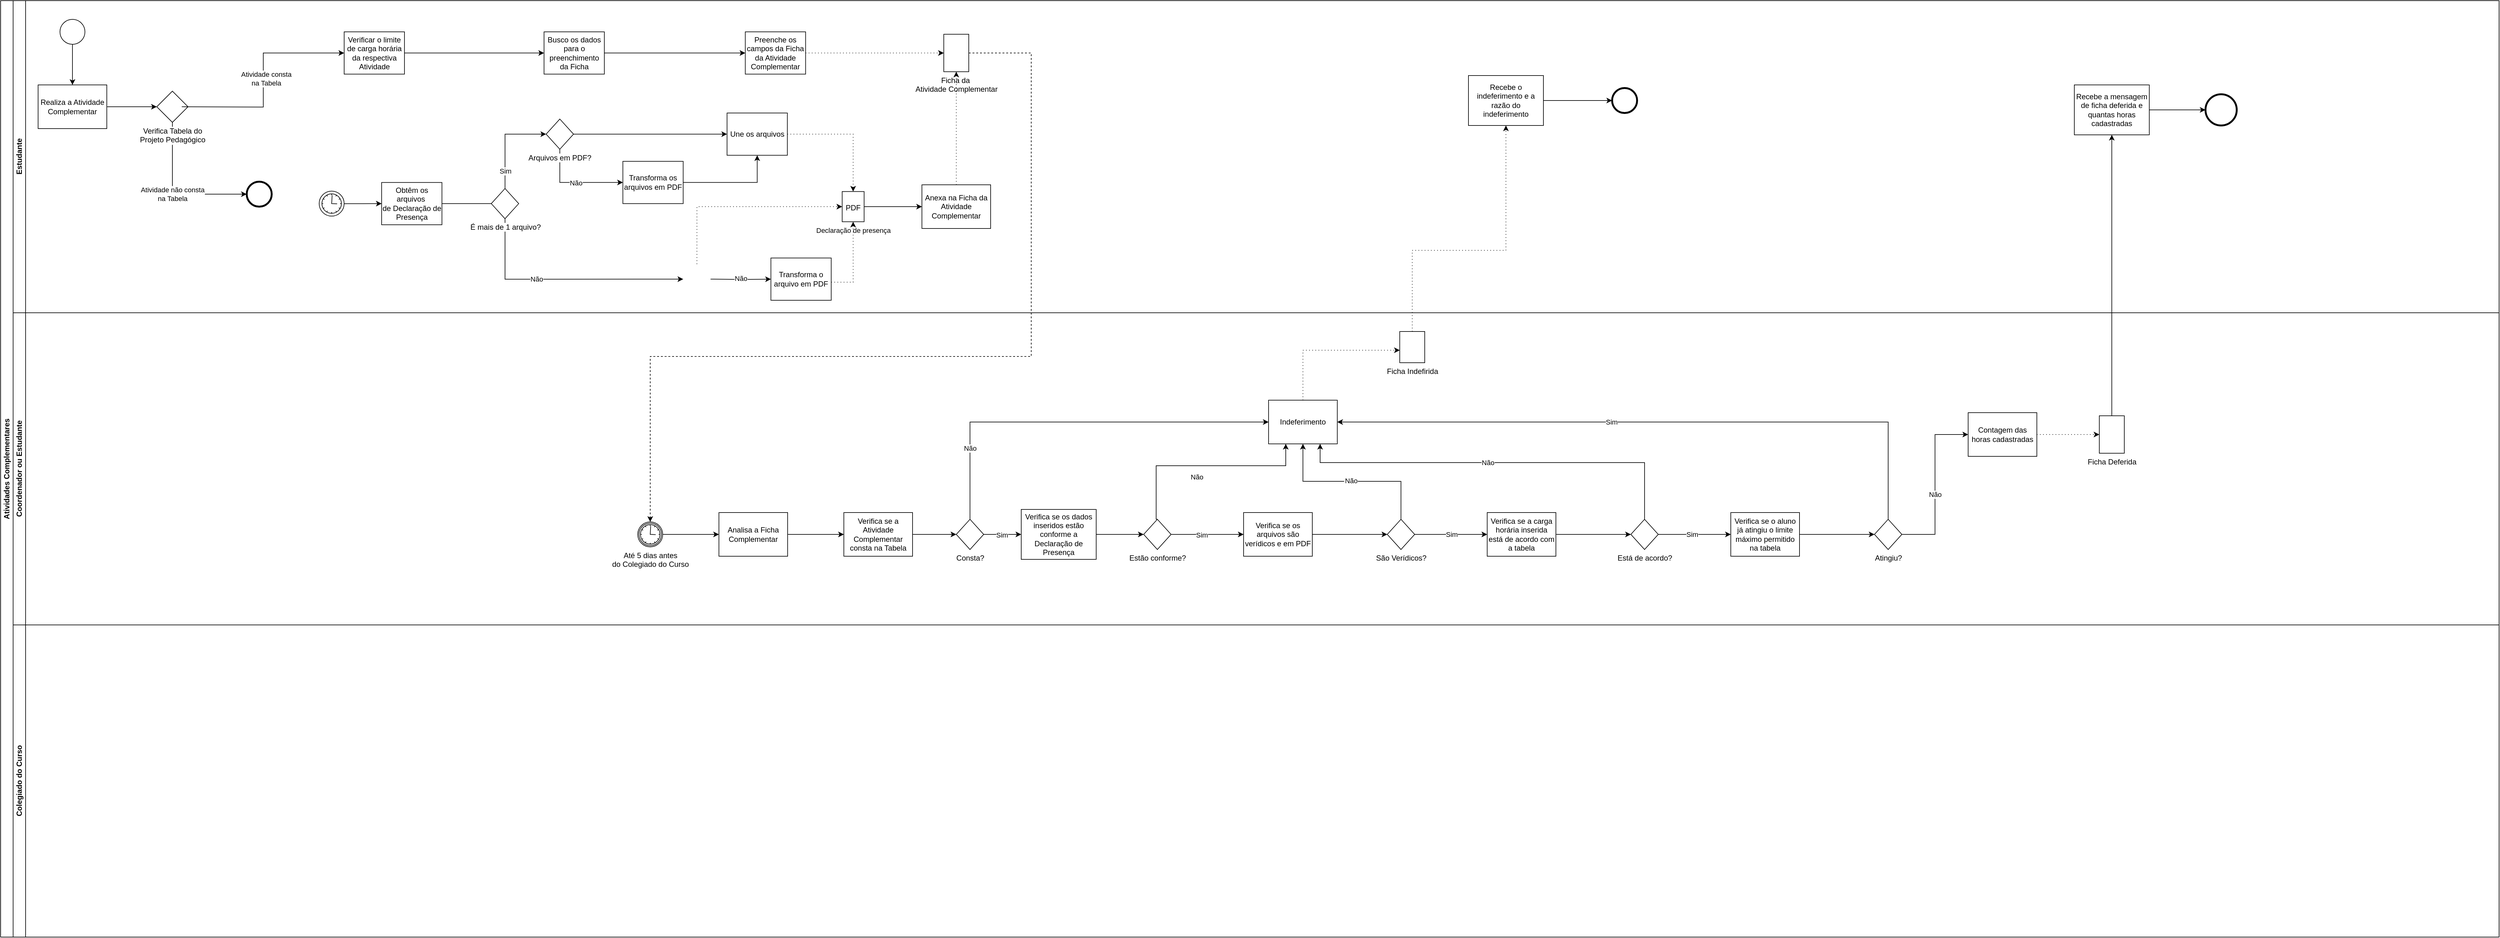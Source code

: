 <mxfile version="28.2.1">
  <diagram name="Página-1" id="XBgrHMJazeNIZMmhb862">
    <mxGraphModel grid="1" page="1" gridSize="10" guides="1" tooltips="1" connect="1" arrows="1" fold="1" pageScale="1" pageWidth="827" pageHeight="1169" math="0" shadow="0">
      <root>
        <mxCell id="0" />
        <mxCell id="1" parent="0" />
        <mxCell id="vZ1dOxl-l5OCE9bv6NuZ-1" value="Atividades Complementares" style="swimlane;html=1;childLayout=stackLayout;resizeParent=1;resizeParentMax=0;horizontal=0;startSize=20;horizontalStack=0;whiteSpace=wrap;" vertex="1" parent="1">
          <mxGeometry x="20" y="-10" width="4000" height="1500" as="geometry" />
        </mxCell>
        <mxCell id="vZ1dOxl-l5OCE9bv6NuZ-2" value="Estudante" style="swimlane;html=1;startSize=20;horizontal=0;" vertex="1" parent="vZ1dOxl-l5OCE9bv6NuZ-1">
          <mxGeometry x="20" width="3980" height="500" as="geometry" />
        </mxCell>
        <mxCell id="vZ1dOxl-l5OCE9bv6NuZ-8" style="edgeStyle=orthogonalEdgeStyle;rounded=0;orthogonalLoop=1;jettySize=auto;html=1;" edge="1" parent="vZ1dOxl-l5OCE9bv6NuZ-2" source="vZ1dOxl-l5OCE9bv6NuZ-5" target="vZ1dOxl-l5OCE9bv6NuZ-7">
          <mxGeometry relative="1" as="geometry" />
        </mxCell>
        <mxCell id="vZ1dOxl-l5OCE9bv6NuZ-5" value="" style="points=[[0.145,0.145,0],[0.5,0,0],[0.855,0.145,0],[1,0.5,0],[0.855,0.855,0],[0.5,1,0],[0.145,0.855,0],[0,0.5,0]];shape=mxgraph.bpmn.event;html=1;verticalLabelPosition=bottom;labelBackgroundColor=#ffffff;verticalAlign=top;align=center;perimeter=ellipsePerimeter;outlineConnect=0;aspect=fixed;outline=standard;symbol=general;" vertex="1" parent="vZ1dOxl-l5OCE9bv6NuZ-2">
          <mxGeometry x="75" y="30" width="40" height="40" as="geometry" />
        </mxCell>
        <mxCell id="vZ1dOxl-l5OCE9bv6NuZ-7" value="Realiza a Atividade&lt;div&gt;Complementar&lt;/div&gt;" style="points=[[0.25,0,0],[0.5,0,0],[0.75,0,0],[1,0.25,0],[1,0.5,0],[1,0.75,0],[0.75,1,0],[0.5,1,0],[0.25,1,0],[0,0.75,0],[0,0.5,0],[0,0.25,0]];shape=mxgraph.bpmn.task2;whiteSpace=wrap;rectStyle=rounded;size=10;html=1;container=1;expand=0;collapsible=0;taskMarker=manual;" vertex="1" parent="vZ1dOxl-l5OCE9bv6NuZ-2">
          <mxGeometry x="40" y="135" width="110" height="70" as="geometry" />
        </mxCell>
        <mxCell id="f10lREREaZ9edsUjd209-52" style="edgeStyle=orthogonalEdgeStyle;rounded=0;orthogonalLoop=1;jettySize=auto;html=1;" edge="1" parent="vZ1dOxl-l5OCE9bv6NuZ-2" source="vZ1dOxl-l5OCE9bv6NuZ-7" target="f10lREREaZ9edsUjd209-53">
          <mxGeometry relative="1" as="geometry">
            <mxPoint x="250" y="180" as="targetPoint" />
          </mxGeometry>
        </mxCell>
        <mxCell id="f10lREREaZ9edsUjd209-55" style="edgeStyle=orthogonalEdgeStyle;rounded=0;orthogonalLoop=1;jettySize=auto;html=1;" edge="1" parent="vZ1dOxl-l5OCE9bv6NuZ-2" source="f10lREREaZ9edsUjd209-53" target="f10lREREaZ9edsUjd209-54">
          <mxGeometry relative="1" as="geometry">
            <Array as="points">
              <mxPoint x="255" y="310" />
            </Array>
          </mxGeometry>
        </mxCell>
        <mxCell id="f10lREREaZ9edsUjd209-59" value="Atividade não consta&lt;div&gt;na Tabela&lt;/div&gt;" style="edgeLabel;html=1;align=center;verticalAlign=middle;resizable=0;points=[];" vertex="1" connectable="0" parent="f10lREREaZ9edsUjd209-55">
          <mxGeometry x="-0.169" y="-2" relative="1" as="geometry">
            <mxPoint x="2" y="18" as="offset" />
          </mxGeometry>
        </mxCell>
        <mxCell id="f10lREREaZ9edsUjd209-53" value="&lt;span style=&quot;&quot;&gt;Verifica Tabela do&lt;br&gt;Projeto Pedagógico&lt;/span&gt;" style="points=[[0.25,0.25,0],[0.5,0,0],[0.75,0.25,0],[1,0.5,0],[0.75,0.75,0],[0.5,1,0],[0.25,0.75,0],[0,0.5,0]];shape=mxgraph.bpmn.gateway2;html=1;verticalLabelPosition=bottom;labelBackgroundColor=light-dark(#ffffff, #000000);verticalAlign=top;align=center;perimeter=rhombusPerimeter;outlineConnect=0;outline=none;symbol=none;" vertex="1" parent="vZ1dOxl-l5OCE9bv6NuZ-2">
          <mxGeometry x="230" y="145" width="50" height="50" as="geometry" />
        </mxCell>
        <mxCell id="f10lREREaZ9edsUjd209-81" style="edgeStyle=orthogonalEdgeStyle;rounded=0;orthogonalLoop=1;jettySize=auto;html=1;dashed=1;dashPattern=1 4;" edge="1" parent="vZ1dOxl-l5OCE9bv6NuZ-2" source="f10lREREaZ9edsUjd209-62" target="f10lREREaZ9edsUjd209-79">
          <mxGeometry relative="1" as="geometry" />
        </mxCell>
        <mxCell id="f10lREREaZ9edsUjd209-62" value="Anexa na Ficha da Atividade Complementar" style="points=[[0.25,0,0],[0.5,0,0],[0.75,0,0],[1,0.25,0],[1,0.5,0],[1,0.75,0],[0.75,1,0],[0.5,1,0],[0.25,1,0],[0,0.75,0],[0,0.5,0],[0,0.25,0]];shape=mxgraph.bpmn.task2;whiteSpace=wrap;rectStyle=rounded;size=10;html=1;container=1;expand=0;collapsible=0;taskMarker=abstract;" vertex="1" parent="vZ1dOxl-l5OCE9bv6NuZ-2">
          <mxGeometry x="1455" y="295" width="110" height="70" as="geometry" />
        </mxCell>
        <mxCell id="f10lREREaZ9edsUjd209-54" value="" style="points=[[0.145,0.145,0],[0.5,0,0],[0.855,0.145,0],[1,0.5,0],[0.855,0.855,0],[0.5,1,0],[0.145,0.855,0],[0,0.5,0]];shape=mxgraph.bpmn.event;html=1;verticalLabelPosition=bottom;labelBackgroundColor=#ffffff;verticalAlign=top;align=center;perimeter=ellipsePerimeter;outlineConnect=0;aspect=fixed;outline=end;symbol=terminate2;" vertex="1" parent="vZ1dOxl-l5OCE9bv6NuZ-2">
          <mxGeometry x="374" y="290" width="40" height="40" as="geometry" />
        </mxCell>
        <mxCell id="f10lREREaZ9edsUjd209-57" style="edgeStyle=orthogonalEdgeStyle;rounded=0;orthogonalLoop=1;jettySize=auto;html=1;entryX=0;entryY=0.5;entryDx=0;entryDy=0;entryPerimeter=0;" edge="1" parent="vZ1dOxl-l5OCE9bv6NuZ-2" target="f10lREREaZ9edsUjd209-72">
          <mxGeometry relative="1" as="geometry">
            <mxPoint x="270" y="170.0" as="sourcePoint" />
            <mxPoint x="510" y="80" as="targetPoint" />
          </mxGeometry>
        </mxCell>
        <mxCell id="f10lREREaZ9edsUjd209-58" value="Atividade consta&lt;div&gt;na Tabela&lt;/div&gt;" style="edgeLabel;html=1;align=center;verticalAlign=middle;resizable=0;points=[];" vertex="1" connectable="0" parent="f10lREREaZ9edsUjd209-57">
          <mxGeometry x="-0.246" y="-3" relative="1" as="geometry">
            <mxPoint x="1" y="-46" as="offset" />
          </mxGeometry>
        </mxCell>
        <mxCell id="f10lREREaZ9edsUjd209-67" value="" style="group" connectable="0" vertex="1" parent="vZ1dOxl-l5OCE9bv6NuZ-2">
          <mxGeometry x="590" y="180" width="790" height="300" as="geometry" />
        </mxCell>
        <mxCell id="4DLabzlXX5gW2ZpASCws-1" style="edgeStyle=orthogonalEdgeStyle;rounded=0;orthogonalLoop=1;jettySize=auto;html=1;" edge="1" parent="f10lREREaZ9edsUjd209-67" source="vZ1dOxl-l5OCE9bv6NuZ-49">
          <mxGeometry relative="1" as="geometry">
            <Array as="points">
              <mxPoint x="197.5" y="266.129" />
            </Array>
            <mxPoint x="482.812" y="266.167" as="targetPoint" />
          </mxGeometry>
        </mxCell>
        <mxCell id="4DLabzlXX5gW2ZpASCws-4" value="Não" style="edgeLabel;html=1;align=center;verticalAlign=middle;resizable=0;points=[];" connectable="0" vertex="1" parent="4DLabzlXX5gW2ZpASCws-1">
          <mxGeometry x="0.164" relative="1" as="geometry">
            <mxPoint x="-75" as="offset" />
          </mxGeometry>
        </mxCell>
        <mxCell id="4DLabzlXX5gW2ZpASCws-2" style="edgeStyle=orthogonalEdgeStyle;rounded=0;orthogonalLoop=1;jettySize=auto;html=1;" edge="1" parent="f10lREREaZ9edsUjd209-67" source="vZ1dOxl-l5OCE9bv6NuZ-49" target="vZ1dOxl-l5OCE9bv6NuZ-16">
          <mxGeometry relative="1" as="geometry">
            <Array as="points">
              <mxPoint x="197.5" y="33.871" />
            </Array>
          </mxGeometry>
        </mxCell>
        <mxCell id="4DLabzlXX5gW2ZpASCws-3" value="Sim" style="edgeLabel;html=1;align=center;verticalAlign=middle;resizable=0;points=[];" connectable="0" vertex="1" parent="4DLabzlXX5gW2ZpASCws-2">
          <mxGeometry x="-0.292" y="-1" relative="1" as="geometry">
            <mxPoint x="-1" y="26" as="offset" />
          </mxGeometry>
        </mxCell>
        <mxCell id="4DLabzlXX5gW2ZpASCws-5" style="edgeStyle=orthogonalEdgeStyle;rounded=0;orthogonalLoop=1;jettySize=auto;html=1;" edge="1" parent="f10lREREaZ9edsUjd209-67" target="f10lREREaZ9edsUjd209-41">
          <mxGeometry relative="1" as="geometry">
            <mxPoint x="526.625" y="266.083" as="sourcePoint" />
          </mxGeometry>
        </mxCell>
        <mxCell id="4DLabzlXX5gW2ZpASCws-6" value="Não&lt;div&gt;&lt;br&gt;&lt;/div&gt;" style="edgeLabel;html=1;align=center;verticalAlign=middle;resizable=0;points=[];" connectable="0" vertex="1" parent="4DLabzlXX5gW2ZpASCws-5">
          <mxGeometry relative="1" as="geometry">
            <mxPoint y="5" as="offset" />
          </mxGeometry>
        </mxCell>
        <mxCell id="f10lREREaZ9edsUjd209-41" value="Transforma o arquivo em PDF" style="points=[[0.25,0,0],[0.5,0,0],[0.75,0,0],[1,0.25,0],[1,0.5,0],[1,0.75,0],[0.75,1,0],[0.5,1,0],[0.25,1,0],[0,0.75,0],[0,0.5,0],[0,0.25,0]];shape=mxgraph.bpmn.task2;whiteSpace=wrap;rectStyle=rounded;size=10;html=1;container=1;expand=0;collapsible=0;taskMarker=abstract;" vertex="1" parent="f10lREREaZ9edsUjd209-67">
          <mxGeometry x="623.222" y="232.258" width="96.556" height="67.742" as="geometry" />
        </mxCell>
        <mxCell id="vZ1dOxl-l5OCE9bv6NuZ-47" value="" style="edgeStyle=orthogonalEdgeStyle;rounded=0;orthogonalLoop=1;jettySize=auto;html=1;" edge="1" parent="f10lREREaZ9edsUjd209-67" source="vZ1dOxl-l5OCE9bv6NuZ-9">
          <mxGeometry relative="1" as="geometry">
            <mxPoint x="193.111" y="145.161" as="targetPoint" />
          </mxGeometry>
        </mxCell>
        <mxCell id="vZ1dOxl-l5OCE9bv6NuZ-49" value="É mais de 1 arquivo?" style="points=[[0.25,0.25,0],[0.5,0,0],[0.75,0.25,0],[1,0.5,0],[0.75,0.75,0],[0.5,1,0],[0.25,0.75,0],[0,0.5,0]];shape=mxgraph.bpmn.gateway2;html=1;verticalLabelPosition=bottom;labelBackgroundColor=#ffffff;verticalAlign=top;align=center;perimeter=rhombusPerimeter;outlineConnect=0;outline=none;symbol=none;" vertex="1" parent="f10lREREaZ9edsUjd209-67">
          <mxGeometry x="175.556" y="120.968" width="43.889" height="48.387" as="geometry" />
        </mxCell>
        <mxCell id="f10lREREaZ9edsUjd209-43" style="edgeStyle=orthogonalEdgeStyle;rounded=0;orthogonalLoop=1;jettySize=auto;html=1;entryX=0.5;entryY=1;entryDx=0;entryDy=0;entryPerimeter=0;dashed=1;dashPattern=1 4;" edge="1" parent="f10lREREaZ9edsUjd209-67" source="f10lREREaZ9edsUjd209-41" target="vZ1dOxl-l5OCE9bv6NuZ-18">
          <mxGeometry relative="1" as="geometry">
            <Array as="points">
              <mxPoint x="754.889" y="270.968" />
            </Array>
          </mxGeometry>
        </mxCell>
        <mxCell id="4DLabzlXX5gW2ZpASCws-10" style="edgeStyle=orthogonalEdgeStyle;rounded=0;orthogonalLoop=1;jettySize=auto;html=1;" edge="1" parent="f10lREREaZ9edsUjd209-67" source="vZ1dOxl-l5OCE9bv6NuZ-16" target="vZ1dOxl-l5OCE9bv6NuZ-29">
          <mxGeometry relative="1" as="geometry">
            <Array as="points">
              <mxPoint x="285.278" y="111.29" />
            </Array>
          </mxGeometry>
        </mxCell>
        <mxCell id="4DLabzlXX5gW2ZpASCws-11" value="Não" style="edgeLabel;html=1;align=center;verticalAlign=middle;resizable=0;points=[];" connectable="0" vertex="1" parent="4DLabzlXX5gW2ZpASCws-10">
          <mxGeometry x="0.025" y="-3" relative="1" as="geometry">
            <mxPoint y="-3" as="offset" />
          </mxGeometry>
        </mxCell>
        <mxCell id="f10lREREaZ9edsUjd209-64" style="edgeStyle=orthogonalEdgeStyle;rounded=0;orthogonalLoop=1;jettySize=auto;html=1;" edge="1" parent="f10lREREaZ9edsUjd209-67" source="vZ1dOxl-l5OCE9bv6NuZ-16" target="f10lREREaZ9edsUjd209-7">
          <mxGeometry relative="1" as="geometry" />
        </mxCell>
        <mxCell id="vZ1dOxl-l5OCE9bv6NuZ-16" value="&lt;span style=&quot;background-color: light-dark(rgb(255, 255, 255), rgb(0, 0, 0));&quot;&gt;Arquivos em PDF?&lt;/span&gt;" style="points=[[0.25,0.25,0],[0.5,0,0],[0.75,0.25,0],[1,0.5,0],[0.75,0.75,0],[0.5,1,0],[0.25,0.75,0],[0,0.5,0]];shape=mxgraph.bpmn.gateway2;html=1;verticalLabelPosition=bottom;labelBackgroundColor=#ffffff;verticalAlign=top;align=center;perimeter=rhombusPerimeter;outlineConnect=0;outline=none;symbol=none;" vertex="1" parent="f10lREREaZ9edsUjd209-67">
          <mxGeometry x="263.333" y="9.677" width="43.889" height="48.387" as="geometry" />
        </mxCell>
        <mxCell id="vZ1dOxl-l5OCE9bv6NuZ-9" value="Obtêm os arquivos&amp;nbsp;&lt;div&gt;de Declaração de&lt;/div&gt;&lt;div&gt;Presença&lt;/div&gt;" style="points=[[0.25,0,0],[0.5,0,0],[0.75,0,0],[1,0.25,0],[1,0.5,0],[1,0.75,0],[0.75,1,0],[0.5,1,0],[0.25,1,0],[0,0.75,0],[0,0.5,0],[0,0.25,0]];shape=mxgraph.bpmn.task2;whiteSpace=wrap;rectStyle=rounded;size=10;html=1;container=1;expand=0;collapsible=0;taskMarker=abstract;" vertex="1" parent="f10lREREaZ9edsUjd209-67">
          <mxGeometry y="111.29" width="96.556" height="67.742" as="geometry" />
        </mxCell>
        <mxCell id="4DLabzlXX5gW2ZpASCws-7" style="edgeStyle=orthogonalEdgeStyle;rounded=0;orthogonalLoop=1;jettySize=auto;html=1;" edge="1" parent="f10lREREaZ9edsUjd209-67" source="vZ1dOxl-l5OCE9bv6NuZ-29" target="f10lREREaZ9edsUjd209-7">
          <mxGeometry relative="1" as="geometry" />
        </mxCell>
        <mxCell id="vZ1dOxl-l5OCE9bv6NuZ-29" value="Transforma os arquivos em PDF" style="points=[[0.25,0,0],[0.5,0,0],[0.75,0,0],[1,0.25,0],[1,0.5,0],[1,0.75,0],[0.75,1,0],[0.5,1,0],[0.25,1,0],[0,0.75,0],[0,0.5,0],[0,0.25,0]];shape=mxgraph.bpmn.task2;whiteSpace=wrap;rectStyle=rounded;size=10;html=1;container=1;expand=0;collapsible=0;taskMarker=abstract;" vertex="1" parent="f10lREREaZ9edsUjd209-67">
          <mxGeometry x="386.222" y="77.419" width="96.556" height="67.742" as="geometry" />
        </mxCell>
        <mxCell id="vZ1dOxl-l5OCE9bv6NuZ-44" value="" style="group;glass=1;" connectable="0" vertex="1" parent="f10lREREaZ9edsUjd209-67">
          <mxGeometry x="719.778" y="125.806" width="70.222" height="53.226" as="geometry" />
        </mxCell>
        <mxCell id="vZ1dOxl-l5OCE9bv6NuZ-18" value="&lt;font style=&quot;font-size: 11px;&quot;&gt;Declaração de presença&lt;/font&gt;" style="shape=mxgraph.bpmn.data2;labelPosition=center;verticalLabelPosition=bottom;align=center;verticalAlign=top;size=15;html=1;" vertex="1" parent="vZ1dOxl-l5OCE9bv6NuZ-44">
          <mxGeometry x="17.556" width="35.111" height="48.387" as="geometry" />
        </mxCell>
        <mxCell id="vZ1dOxl-l5OCE9bv6NuZ-23" value="PDF" style="text;html=1;strokeColor=none;fillColor=none;align=center;verticalAlign=middle;whiteSpace=wrap;rounded=0;" vertex="1" parent="vZ1dOxl-l5OCE9bv6NuZ-44">
          <mxGeometry x="26.333" y="21.774" width="17.556" height="9.677" as="geometry" />
        </mxCell>
        <mxCell id="f10lREREaZ9edsUjd209-7" value="Une os arquivos" style="points=[[0.25,0,0],[0.5,0,0],[0.75,0,0],[1,0.25,0],[1,0.5,0],[1,0.75,0],[0.75,1,0],[0.5,1,0],[0.25,1,0],[0,0.75,0],[0,0.5,0],[0,0.25,0]];shape=mxgraph.bpmn.task2;whiteSpace=wrap;rectStyle=rounded;size=10;html=1;container=1;expand=0;collapsible=0;taskMarker=abstract;" vertex="1" parent="f10lREREaZ9edsUjd209-67">
          <mxGeometry x="553" width="96.556" height="67.742" as="geometry" />
        </mxCell>
        <mxCell id="f10lREREaZ9edsUjd209-10" style="edgeStyle=orthogonalEdgeStyle;rounded=0;orthogonalLoop=1;jettySize=auto;html=1;entryX=0.5;entryY=0;entryDx=0;entryDy=0;entryPerimeter=0;dashed=1;dashPattern=1 4;" edge="1" parent="f10lREREaZ9edsUjd209-67" source="f10lREREaZ9edsUjd209-7" target="vZ1dOxl-l5OCE9bv6NuZ-18">
          <mxGeometry relative="1" as="geometry" />
        </mxCell>
        <mxCell id="f10lREREaZ9edsUjd209-65" style="edgeStyle=orthogonalEdgeStyle;rounded=0;orthogonalLoop=1;jettySize=auto;html=1;entryX=0;entryY=0.5;entryDx=0;entryDy=0;entryPerimeter=0;dashed=1;dashPattern=1 4;" edge="1" parent="f10lREREaZ9edsUjd209-67" target="vZ1dOxl-l5OCE9bv6NuZ-18">
          <mxGeometry relative="1" as="geometry">
            <mxPoint x="504.75" y="241.966" as="sourcePoint" />
            <Array as="points">
              <mxPoint x="504.722" y="150" />
            </Array>
          </mxGeometry>
        </mxCell>
        <mxCell id="f10lREREaZ9edsUjd209-69" style="edgeStyle=orthogonalEdgeStyle;rounded=0;orthogonalLoop=1;jettySize=auto;html=1;" edge="1" parent="vZ1dOxl-l5OCE9bv6NuZ-2" source="f10lREREaZ9edsUjd209-68" target="vZ1dOxl-l5OCE9bv6NuZ-9">
          <mxGeometry relative="1" as="geometry" />
        </mxCell>
        <mxCell id="f10lREREaZ9edsUjd209-68" value="" style="points=[[0.145,0.145,0],[0.5,0,0],[0.855,0.145,0],[1,0.5,0],[0.855,0.855,0],[0.5,1,0],[0.145,0.855,0],[0,0.5,0]];shape=mxgraph.bpmn.event;html=1;verticalLabelPosition=bottom;labelBackgroundColor=#ffffff;verticalAlign=top;align=center;perimeter=ellipsePerimeter;outlineConnect=0;aspect=fixed;outline=standard;symbol=timer;" vertex="1" parent="vZ1dOxl-l5OCE9bv6NuZ-2">
          <mxGeometry x="490" y="305.16" width="40" height="40" as="geometry" />
        </mxCell>
        <mxCell id="f10lREREaZ9edsUjd209-76" style="edgeStyle=orthogonalEdgeStyle;rounded=0;orthogonalLoop=1;jettySize=auto;html=1;" edge="1" parent="vZ1dOxl-l5OCE9bv6NuZ-2" source="f10lREREaZ9edsUjd209-72" target="f10lREREaZ9edsUjd209-73">
          <mxGeometry relative="1" as="geometry" />
        </mxCell>
        <mxCell id="f10lREREaZ9edsUjd209-72" value="Verificar o limite de carga horária da respectiva Atividade" style="points=[[0.25,0,0],[0.5,0,0],[0.75,0,0],[1,0.25,0],[1,0.5,0],[1,0.75,0],[0.75,1,0],[0.5,1,0],[0.25,1,0],[0,0.75,0],[0,0.5,0],[0,0.25,0]];shape=mxgraph.bpmn.task2;whiteSpace=wrap;rectStyle=rounded;size=10;html=1;container=1;expand=0;collapsible=0;taskMarker=abstract;" vertex="1" parent="vZ1dOxl-l5OCE9bv6NuZ-2">
          <mxGeometry x="530" y="50" width="96.556" height="67.742" as="geometry" />
        </mxCell>
        <mxCell id="f10lREREaZ9edsUjd209-77" style="edgeStyle=orthogonalEdgeStyle;rounded=0;orthogonalLoop=1;jettySize=auto;html=1;" edge="1" parent="vZ1dOxl-l5OCE9bv6NuZ-2" source="f10lREREaZ9edsUjd209-73" target="f10lREREaZ9edsUjd209-74">
          <mxGeometry relative="1" as="geometry" />
        </mxCell>
        <mxCell id="f10lREREaZ9edsUjd209-73" value="Busco os dados para o preenchimento da Ficha" style="points=[[0.25,0,0],[0.5,0,0],[0.75,0,0],[1,0.25,0],[1,0.5,0],[1,0.75,0],[0.75,1,0],[0.5,1,0],[0.25,1,0],[0,0.75,0],[0,0.5,0],[0,0.25,0]];shape=mxgraph.bpmn.task2;whiteSpace=wrap;rectStyle=rounded;size=10;html=1;container=1;expand=0;collapsible=0;taskMarker=abstract;" vertex="1" parent="vZ1dOxl-l5OCE9bv6NuZ-2">
          <mxGeometry x="850" y="50" width="96.556" height="67.742" as="geometry" />
        </mxCell>
        <mxCell id="f10lREREaZ9edsUjd209-80" style="edgeStyle=orthogonalEdgeStyle;rounded=0;orthogonalLoop=1;jettySize=auto;html=1;dashed=1;dashPattern=1 4;" edge="1" parent="vZ1dOxl-l5OCE9bv6NuZ-2" source="f10lREREaZ9edsUjd209-74" target="f10lREREaZ9edsUjd209-79">
          <mxGeometry relative="1" as="geometry" />
        </mxCell>
        <mxCell id="f10lREREaZ9edsUjd209-74" value="Preenche os campos da Ficha da Atividade Complementar" style="points=[[0.25,0,0],[0.5,0,0],[0.75,0,0],[1,0.25,0],[1,0.5,0],[1,0.75,0],[0.75,1,0],[0.5,1,0],[0.25,1,0],[0,0.75,0],[0,0.5,0],[0,0.25,0]];shape=mxgraph.bpmn.task2;whiteSpace=wrap;rectStyle=rounded;size=10;html=1;container=1;expand=0;collapsible=0;taskMarker=abstract;" vertex="1" parent="vZ1dOxl-l5OCE9bv6NuZ-2">
          <mxGeometry x="1172.22" y="50" width="96.556" height="67.742" as="geometry" />
        </mxCell>
        <mxCell id="f10lREREaZ9edsUjd209-78" style="edgeStyle=orthogonalEdgeStyle;rounded=0;orthogonalLoop=1;jettySize=auto;html=1;" edge="1" parent="vZ1dOxl-l5OCE9bv6NuZ-2" source="vZ1dOxl-l5OCE9bv6NuZ-18" target="f10lREREaZ9edsUjd209-62">
          <mxGeometry relative="1" as="geometry" />
        </mxCell>
        <mxCell id="f10lREREaZ9edsUjd209-79" value="Ficha da&amp;nbsp;&lt;div&gt;Atividade Complementar&lt;/div&gt;" style="shape=mxgraph.bpmn.data2;labelPosition=center;verticalLabelPosition=bottom;align=center;verticalAlign=top;size=15;html=1;" vertex="1" parent="vZ1dOxl-l5OCE9bv6NuZ-2">
          <mxGeometry x="1490" y="53.87" width="40" height="60" as="geometry" />
        </mxCell>
        <mxCell id="f10lREREaZ9edsUjd209-127" value="" style="group" connectable="0" vertex="1" parent="vZ1dOxl-l5OCE9bv6NuZ-2">
          <mxGeometry x="2330" y="120" width="260" height="80" as="geometry" />
        </mxCell>
        <mxCell id="f10lREREaZ9edsUjd209-126" style="edgeStyle=orthogonalEdgeStyle;rounded=0;orthogonalLoop=1;jettySize=auto;html=1;" edge="1" parent="f10lREREaZ9edsUjd209-127" source="f10lREREaZ9edsUjd209-101" target="f10lREREaZ9edsUjd209-125">
          <mxGeometry relative="1" as="geometry" />
        </mxCell>
        <mxCell id="f10lREREaZ9edsUjd209-101" value="Recebe o indeferimento e a razão do indeferimento" style="points=[[0.25,0,0],[0.5,0,0],[0.75,0,0],[1,0.25,0],[1,0.5,0],[1,0.75,0],[0.75,1,0],[0.5,1,0],[0.25,1,0],[0,0.75,0],[0,0.5,0],[0,0.25,0]];shape=mxgraph.bpmn.task2;whiteSpace=wrap;rectStyle=rounded;size=10;html=1;container=1;expand=0;collapsible=0;taskMarker=abstract;" vertex="1" parent="f10lREREaZ9edsUjd209-127">
          <mxGeometry width="120" height="80" as="geometry" />
        </mxCell>
        <mxCell id="f10lREREaZ9edsUjd209-125" value="" style="points=[[0.145,0.145,0],[0.5,0,0],[0.855,0.145,0],[1,0.5,0],[0.855,0.855,0],[0.5,1,0],[0.145,0.855,0],[0,0.5,0]];shape=mxgraph.bpmn.event;html=1;verticalLabelPosition=bottom;labelBackgroundColor=#ffffff;verticalAlign=top;align=center;perimeter=ellipsePerimeter;outlineConnect=0;aspect=fixed;outline=end;symbol=terminate2;" vertex="1" parent="f10lREREaZ9edsUjd209-127">
          <mxGeometry x="230" y="20" width="40" height="40" as="geometry" />
        </mxCell>
        <mxCell id="f10lREREaZ9edsUjd209-162" style="edgeStyle=orthogonalEdgeStyle;rounded=0;orthogonalLoop=1;jettySize=auto;html=1;" edge="1" parent="vZ1dOxl-l5OCE9bv6NuZ-2" source="f10lREREaZ9edsUjd209-160" target="f10lREREaZ9edsUjd209-161">
          <mxGeometry relative="1" as="geometry" />
        </mxCell>
        <mxCell id="f10lREREaZ9edsUjd209-160" value="Recebe a mensagem de ficha deferida e quantas horas cadastradas" style="points=[[0.25,0,0],[0.5,0,0],[0.75,0,0],[1,0.25,0],[1,0.5,0],[1,0.75,0],[0.75,1,0],[0.5,1,0],[0.25,1,0],[0,0.75,0],[0,0.5,0],[0,0.25,0]];shape=mxgraph.bpmn.task2;whiteSpace=wrap;rectStyle=rounded;size=10;html=1;container=1;expand=0;collapsible=0;taskMarker=abstract;" vertex="1" parent="vZ1dOxl-l5OCE9bv6NuZ-2">
          <mxGeometry x="3300" y="135" width="120" height="80" as="geometry" />
        </mxCell>
        <mxCell id="f10lREREaZ9edsUjd209-161" value="" style="points=[[0.145,0.145,0],[0.5,0,0],[0.855,0.145,0],[1,0.5,0],[0.855,0.855,0],[0.5,1,0],[0.145,0.855,0],[0,0.5,0]];shape=mxgraph.bpmn.event;html=1;verticalLabelPosition=bottom;labelBackgroundColor=#ffffff;verticalAlign=top;align=center;perimeter=ellipsePerimeter;outlineConnect=0;aspect=fixed;outline=end;symbol=terminate2;" vertex="1" parent="vZ1dOxl-l5OCE9bv6NuZ-2">
          <mxGeometry x="3510" y="150" width="50" height="50" as="geometry" />
        </mxCell>
        <mxCell id="vZ1dOxl-l5OCE9bv6NuZ-3" value="Coordenador ou Estudante" style="swimlane;html=1;startSize=20;horizontal=0;" vertex="1" parent="vZ1dOxl-l5OCE9bv6NuZ-1">
          <mxGeometry x="20" y="500" width="3980" height="500" as="geometry" />
        </mxCell>
        <mxCell id="f10lREREaZ9edsUjd209-106" style="edgeStyle=orthogonalEdgeStyle;rounded=0;orthogonalLoop=1;jettySize=auto;html=1;" edge="1" parent="vZ1dOxl-l5OCE9bv6NuZ-3" source="f10lREREaZ9edsUjd209-83" target="f10lREREaZ9edsUjd209-105">
          <mxGeometry relative="1" as="geometry" />
        </mxCell>
        <mxCell id="f10lREREaZ9edsUjd209-83" value="Analisa a Ficha Complementar" style="points=[[0.25,0,0],[0.5,0,0],[0.75,0,0],[1,0.25,0],[1,0.5,0],[1,0.75,0],[0.75,1,0],[0.5,1,0],[0.25,1,0],[0,0.75,0],[0,0.5,0],[0,0.25,0]];shape=mxgraph.bpmn.task2;whiteSpace=wrap;rectStyle=rounded;size=10;html=1;container=0;expand=0;collapsible=0;taskMarker=abstract;" vertex="1" parent="vZ1dOxl-l5OCE9bv6NuZ-3">
          <mxGeometry x="1130" y="320" width="110" height="70" as="geometry" />
        </mxCell>
        <mxCell id="f10lREREaZ9edsUjd209-88" style="edgeStyle=orthogonalEdgeStyle;rounded=0;orthogonalLoop=1;jettySize=auto;html=1;" edge="1" parent="vZ1dOxl-l5OCE9bv6NuZ-3" source="f10lREREaZ9edsUjd209-85" target="f10lREREaZ9edsUjd209-87">
          <mxGeometry relative="1" as="geometry" />
        </mxCell>
        <mxCell id="f10lREREaZ9edsUjd209-85" value="Verifica se os dados inseridos estão conforme a Declaração de Presença" style="points=[[0.25,0,0],[0.5,0,0],[0.75,0,0],[1,0.25,0],[1,0.5,0],[1,0.75,0],[0.75,1,0],[0.5,1,0],[0.25,1,0],[0,0.75,0],[0,0.5,0],[0,0.25,0]];shape=mxgraph.bpmn.task2;whiteSpace=wrap;rectStyle=rounded;size=10;html=1;container=0;expand=0;collapsible=0;taskMarker=abstract;" vertex="1" parent="vZ1dOxl-l5OCE9bv6NuZ-3">
          <mxGeometry x="1614" y="315" width="120" height="80" as="geometry" />
        </mxCell>
        <mxCell id="f10lREREaZ9edsUjd209-92" style="edgeStyle=orthogonalEdgeStyle;rounded=0;orthogonalLoop=1;jettySize=auto;html=1;exitX=0.5;exitY=0;exitDx=0;exitDy=0;exitPerimeter=0;entryX=0.25;entryY=1;entryDx=0;entryDy=0;entryPerimeter=0;" edge="1" parent="vZ1dOxl-l5OCE9bv6NuZ-3" source="f10lREREaZ9edsUjd209-87" target="f10lREREaZ9edsUjd209-91">
          <mxGeometry relative="1" as="geometry">
            <mxPoint x="1401.917" y="320.841" as="sourcePoint" />
            <mxPoint x="1470" y="245" as="targetPoint" />
            <Array as="points">
              <mxPoint x="1830" y="331" />
              <mxPoint x="1830" y="245" />
              <mxPoint x="2038" y="245" />
            </Array>
          </mxGeometry>
        </mxCell>
        <mxCell id="f10lREREaZ9edsUjd209-93" value="Não" style="edgeLabel;html=1;align=center;verticalAlign=middle;resizable=0;points=[];container=0;" connectable="0" vertex="1" parent="f10lREREaZ9edsUjd209-92">
          <mxGeometry x="-0.09" y="2" relative="1" as="geometry">
            <mxPoint x="2" y="20" as="offset" />
          </mxGeometry>
        </mxCell>
        <mxCell id="f10lREREaZ9edsUjd209-113" style="edgeStyle=orthogonalEdgeStyle;rounded=0;orthogonalLoop=1;jettySize=auto;html=1;" edge="1" parent="vZ1dOxl-l5OCE9bv6NuZ-3" source="f10lREREaZ9edsUjd209-87" target="f10lREREaZ9edsUjd209-89">
          <mxGeometry relative="1" as="geometry" />
        </mxCell>
        <mxCell id="f10lREREaZ9edsUjd209-114" value="Sim" style="edgeLabel;html=1;align=center;verticalAlign=middle;resizable=0;points=[];container=0;" connectable="0" vertex="1" parent="f10lREREaZ9edsUjd209-113">
          <mxGeometry x="-0.16" y="-1" relative="1" as="geometry">
            <mxPoint as="offset" />
          </mxGeometry>
        </mxCell>
        <mxCell id="f10lREREaZ9edsUjd209-87" value="Estão conforme?" style="points=[[0.25,0.25,0],[0.5,0,0],[0.75,0.25,0],[1,0.5,0],[0.75,0.75,0],[0.5,1,0],[0.25,0.75,0],[0,0.5,0]];shape=mxgraph.bpmn.gateway2;html=1;verticalLabelPosition=bottom;labelBackgroundColor=#ffffff;verticalAlign=top;align=center;perimeter=rhombusPerimeter;outlineConnect=0;outline=none;symbol=none;container=0;" vertex="1" parent="vZ1dOxl-l5OCE9bv6NuZ-3">
          <mxGeometry x="1810" y="330.81" width="43.889" height="48.387" as="geometry" />
        </mxCell>
        <mxCell id="f10lREREaZ9edsUjd209-130" style="edgeStyle=orthogonalEdgeStyle;rounded=0;orthogonalLoop=1;jettySize=auto;html=1;" edge="1" parent="vZ1dOxl-l5OCE9bv6NuZ-3" source="f10lREREaZ9edsUjd209-89" target="f10lREREaZ9edsUjd209-129">
          <mxGeometry relative="1" as="geometry" />
        </mxCell>
        <mxCell id="f10lREREaZ9edsUjd209-89" value="Verifica se os arquivos são verídicos e em PDF" style="points=[[0.25,0,0],[0.5,0,0],[0.75,0,0],[1,0.25,0],[1,0.5,0],[1,0.75,0],[0.75,1,0],[0.5,1,0],[0.25,1,0],[0,0.75,0],[0,0.5,0],[0,0.25,0]];shape=mxgraph.bpmn.task2;whiteSpace=wrap;rectStyle=rounded;size=10;html=1;container=0;expand=0;collapsible=0;taskMarker=abstract;" vertex="1" parent="vZ1dOxl-l5OCE9bv6NuZ-3">
          <mxGeometry x="1970" y="320" width="110" height="70" as="geometry" />
        </mxCell>
        <mxCell id="f10lREREaZ9edsUjd209-99" style="edgeStyle=orthogonalEdgeStyle;rounded=0;orthogonalLoop=1;jettySize=auto;html=1;dashed=1;dashPattern=1 4;" edge="1" parent="vZ1dOxl-l5OCE9bv6NuZ-3" source="f10lREREaZ9edsUjd209-91" target="f10lREREaZ9edsUjd209-98">
          <mxGeometry relative="1" as="geometry">
            <Array as="points">
              <mxPoint x="2065" y="60" />
            </Array>
          </mxGeometry>
        </mxCell>
        <mxCell id="f10lREREaZ9edsUjd209-91" value="Indeferimento" style="points=[[0.25,0,0],[0.5,0,0],[0.75,0,0],[1,0.25,0],[1,0.5,0],[1,0.75,0],[0.75,1,0],[0.5,1,0],[0.25,1,0],[0,0.75,0],[0,0.5,0],[0,0.25,0]];shape=mxgraph.bpmn.task2;whiteSpace=wrap;rectStyle=rounded;size=10;html=1;container=0;expand=0;collapsible=0;taskMarker=abstract;" vertex="1" parent="vZ1dOxl-l5OCE9bv6NuZ-3">
          <mxGeometry x="2010" y="140" width="110" height="70" as="geometry" />
        </mxCell>
        <mxCell id="f10lREREaZ9edsUjd209-96" style="edgeStyle=orthogonalEdgeStyle;rounded=0;orthogonalLoop=1;jettySize=auto;html=1;" edge="1" parent="vZ1dOxl-l5OCE9bv6NuZ-3" source="f10lREREaZ9edsUjd209-95" target="f10lREREaZ9edsUjd209-83">
          <mxGeometry relative="1" as="geometry" />
        </mxCell>
        <mxCell id="f10lREREaZ9edsUjd209-95" value="Até 5 dias antes&lt;br&gt;do Colegiado do Curso" style="points=[[0.145,0.145,0],[0.5,0,0],[0.855,0.145,0],[1,0.5,0],[0.855,0.855,0],[0.5,1,0],[0.145,0.855,0],[0,0.5,0]];shape=mxgraph.bpmn.event;html=1;verticalLabelPosition=bottom;labelBackgroundColor=#ffffff;verticalAlign=top;align=center;perimeter=ellipsePerimeter;outlineConnect=0;aspect=fixed;outline=catching;symbol=timer;container=0;" vertex="1" parent="vZ1dOxl-l5OCE9bv6NuZ-3">
          <mxGeometry x="1000" y="335" width="40" height="40" as="geometry" />
        </mxCell>
        <mxCell id="f10lREREaZ9edsUjd209-98" value="Ficha Indefirida" style="shape=mxgraph.bpmn.data2;labelPosition=center;verticalLabelPosition=bottom;align=center;verticalAlign=top;size=15;html=1;container=0;" vertex="1" parent="vZ1dOxl-l5OCE9bv6NuZ-3">
          <mxGeometry x="2220" y="30" width="40" height="50" as="geometry" />
        </mxCell>
        <mxCell id="f10lREREaZ9edsUjd209-110" style="edgeStyle=orthogonalEdgeStyle;rounded=0;orthogonalLoop=1;jettySize=auto;html=1;" edge="1" parent="vZ1dOxl-l5OCE9bv6NuZ-3" source="f10lREREaZ9edsUjd209-105" target="f10lREREaZ9edsUjd209-109">
          <mxGeometry relative="1" as="geometry" />
        </mxCell>
        <mxCell id="f10lREREaZ9edsUjd209-105" value="Verifica se a Atividade Complementar consta na Tabela" style="points=[[0.25,0,0],[0.5,0,0],[0.75,0,0],[1,0.25,0],[1,0.5,0],[1,0.75,0],[0.75,1,0],[0.5,1,0],[0.25,1,0],[0,0.75,0],[0,0.5,0],[0,0.25,0]];shape=mxgraph.bpmn.task2;whiteSpace=wrap;rectStyle=rounded;size=10;html=1;container=0;expand=0;collapsible=0;taskMarker=abstract;" vertex="1" parent="vZ1dOxl-l5OCE9bv6NuZ-3">
          <mxGeometry x="1330" y="320" width="110" height="70" as="geometry" />
        </mxCell>
        <mxCell id="f10lREREaZ9edsUjd209-111" style="edgeStyle=orthogonalEdgeStyle;rounded=0;orthogonalLoop=1;jettySize=auto;html=1;" edge="1" parent="vZ1dOxl-l5OCE9bv6NuZ-3" source="f10lREREaZ9edsUjd209-109" target="f10lREREaZ9edsUjd209-85">
          <mxGeometry relative="1" as="geometry" />
        </mxCell>
        <mxCell id="f10lREREaZ9edsUjd209-115" value="Sim" style="edgeLabel;html=1;align=center;verticalAlign=middle;resizable=0;points=[];container=0;" connectable="0" vertex="1" parent="f10lREREaZ9edsUjd209-111">
          <mxGeometry x="-0.057" y="-1" relative="1" as="geometry">
            <mxPoint as="offset" />
          </mxGeometry>
        </mxCell>
        <mxCell id="f10lREREaZ9edsUjd209-109" value="Consta?" style="points=[[0.25,0.25,0],[0.5,0,0],[0.75,0.25,0],[1,0.5,0],[0.75,0.75,0],[0.5,1,0],[0.25,0.75,0],[0,0.5,0]];shape=mxgraph.bpmn.gateway2;html=1;verticalLabelPosition=bottom;labelBackgroundColor=#ffffff;verticalAlign=top;align=center;perimeter=rhombusPerimeter;outlineConnect=0;outline=none;symbol=none;container=0;" vertex="1" parent="vZ1dOxl-l5OCE9bv6NuZ-3">
          <mxGeometry x="1510" y="330.81" width="43.889" height="48.387" as="geometry" />
        </mxCell>
        <mxCell id="f10lREREaZ9edsUjd209-119" style="edgeStyle=orthogonalEdgeStyle;rounded=0;orthogonalLoop=1;jettySize=auto;html=1;entryX=0;entryY=0.5;entryDx=0;entryDy=0;entryPerimeter=0;" edge="1" parent="vZ1dOxl-l5OCE9bv6NuZ-3" source="f10lREREaZ9edsUjd209-109" target="f10lREREaZ9edsUjd209-91">
          <mxGeometry relative="1" as="geometry">
            <mxPoint x="1550" y="245" as="targetPoint" />
            <Array as="points">
              <mxPoint x="1532" y="175" />
            </Array>
          </mxGeometry>
        </mxCell>
        <mxCell id="f10lREREaZ9edsUjd209-122" value="Não" style="edgeLabel;html=1;align=center;verticalAlign=middle;resizable=0;points=[];container=0;" connectable="0" vertex="1" parent="f10lREREaZ9edsUjd209-119">
          <mxGeometry x="-0.64" relative="1" as="geometry">
            <mxPoint as="offset" />
          </mxGeometry>
        </mxCell>
        <mxCell id="f10lREREaZ9edsUjd209-135" style="edgeStyle=orthogonalEdgeStyle;rounded=0;orthogonalLoop=1;jettySize=auto;html=1;" edge="1" parent="vZ1dOxl-l5OCE9bv6NuZ-3" source="f10lREREaZ9edsUjd209-129" target="f10lREREaZ9edsUjd209-134">
          <mxGeometry relative="1" as="geometry" />
        </mxCell>
        <mxCell id="f10lREREaZ9edsUjd209-136" value="Sim" style="edgeLabel;html=1;align=center;verticalAlign=middle;resizable=0;points=[];" connectable="0" vertex="1" parent="f10lREREaZ9edsUjd209-135">
          <mxGeometry x="0.015" relative="1" as="geometry">
            <mxPoint as="offset" />
          </mxGeometry>
        </mxCell>
        <mxCell id="f10lREREaZ9edsUjd209-129" value="São Verídicos?" style="points=[[0.25,0.25,0],[0.5,0,0],[0.75,0.25,0],[1,0.5,0],[0.75,0.75,0],[0.5,1,0],[0.25,0.75,0],[0,0.5,0]];shape=mxgraph.bpmn.gateway2;html=1;verticalLabelPosition=bottom;labelBackgroundColor=#ffffff;verticalAlign=top;align=center;perimeter=rhombusPerimeter;outlineConnect=0;outline=none;symbol=none;container=0;" vertex="1" parent="vZ1dOxl-l5OCE9bv6NuZ-3">
          <mxGeometry x="2200" y="330.81" width="43.889" height="48.387" as="geometry" />
        </mxCell>
        <mxCell id="f10lREREaZ9edsUjd209-131" style="edgeStyle=orthogonalEdgeStyle;rounded=0;orthogonalLoop=1;jettySize=auto;html=1;entryX=0.5;entryY=1;entryDx=0;entryDy=0;entryPerimeter=0;" edge="1" parent="vZ1dOxl-l5OCE9bv6NuZ-3" source="f10lREREaZ9edsUjd209-129" target="f10lREREaZ9edsUjd209-91">
          <mxGeometry relative="1" as="geometry">
            <Array as="points">
              <mxPoint x="2222" y="270" />
              <mxPoint x="2065" y="270" />
            </Array>
          </mxGeometry>
        </mxCell>
        <mxCell id="f10lREREaZ9edsUjd209-132" value="Nãp" style="edgeLabel;html=1;align=center;verticalAlign=middle;resizable=0;points=[];" connectable="0" vertex="1" parent="f10lREREaZ9edsUjd209-131">
          <mxGeometry x="0.021" y="-1" relative="1" as="geometry">
            <mxPoint as="offset" />
          </mxGeometry>
        </mxCell>
        <mxCell id="f10lREREaZ9edsUjd209-133" value="Não" style="edgeLabel;html=1;align=center;verticalAlign=middle;resizable=0;points=[];" connectable="0" vertex="1" parent="f10lREREaZ9edsUjd209-131">
          <mxGeometry x="0.014" y="-1" relative="1" as="geometry">
            <mxPoint as="offset" />
          </mxGeometry>
        </mxCell>
        <mxCell id="f10lREREaZ9edsUjd209-138" style="edgeStyle=orthogonalEdgeStyle;rounded=0;orthogonalLoop=1;jettySize=auto;html=1;" edge="1" parent="vZ1dOxl-l5OCE9bv6NuZ-3" source="f10lREREaZ9edsUjd209-134" target="f10lREREaZ9edsUjd209-137">
          <mxGeometry relative="1" as="geometry" />
        </mxCell>
        <mxCell id="f10lREREaZ9edsUjd209-134" value="Verifica se a carga horária inserida está de acordo com a tabela" style="points=[[0.25,0,0],[0.5,0,0],[0.75,0,0],[1,0.25,0],[1,0.5,0],[1,0.75,0],[0.75,1,0],[0.5,1,0],[0.25,1,0],[0,0.75,0],[0,0.5,0],[0,0.25,0]];shape=mxgraph.bpmn.task2;whiteSpace=wrap;rectStyle=rounded;size=10;html=1;container=0;expand=0;collapsible=0;taskMarker=abstract;" vertex="1" parent="vZ1dOxl-l5OCE9bv6NuZ-3">
          <mxGeometry x="2360" y="320" width="110" height="70" as="geometry" />
        </mxCell>
        <mxCell id="f10lREREaZ9edsUjd209-144" style="edgeStyle=orthogonalEdgeStyle;rounded=0;orthogonalLoop=1;jettySize=auto;html=1;" edge="1" parent="vZ1dOxl-l5OCE9bv6NuZ-3" source="f10lREREaZ9edsUjd209-137" target="f10lREREaZ9edsUjd209-143">
          <mxGeometry relative="1" as="geometry" />
        </mxCell>
        <mxCell id="f10lREREaZ9edsUjd209-145" value="Sim" style="edgeLabel;html=1;align=center;verticalAlign=middle;resizable=0;points=[];" connectable="0" vertex="1" parent="f10lREREaZ9edsUjd209-144">
          <mxGeometry x="-0.071" relative="1" as="geometry">
            <mxPoint as="offset" />
          </mxGeometry>
        </mxCell>
        <mxCell id="f10lREREaZ9edsUjd209-137" value="Está de acordo?" style="points=[[0.25,0.25,0],[0.5,0,0],[0.75,0.25,0],[1,0.5,0],[0.75,0.75,0],[0.5,1,0],[0.25,0.75,0],[0,0.5,0]];shape=mxgraph.bpmn.gateway2;html=1;verticalLabelPosition=bottom;labelBackgroundColor=#ffffff;verticalAlign=top;align=center;perimeter=rhombusPerimeter;outlineConnect=0;outline=none;symbol=none;container=0;" vertex="1" parent="vZ1dOxl-l5OCE9bv6NuZ-3">
          <mxGeometry x="2590" y="330.81" width="43.889" height="48.387" as="geometry" />
        </mxCell>
        <mxCell id="f10lREREaZ9edsUjd209-139" style="edgeStyle=orthogonalEdgeStyle;rounded=0;orthogonalLoop=1;jettySize=auto;html=1;entryX=0.75;entryY=1;entryDx=0;entryDy=0;entryPerimeter=0;" edge="1" parent="vZ1dOxl-l5OCE9bv6NuZ-3" source="f10lREREaZ9edsUjd209-137" target="f10lREREaZ9edsUjd209-91">
          <mxGeometry relative="1" as="geometry">
            <Array as="points">
              <mxPoint x="2612" y="240" />
              <mxPoint x="2093" y="240" />
            </Array>
          </mxGeometry>
        </mxCell>
        <mxCell id="f10lREREaZ9edsUjd209-140" value="Não" style="edgeLabel;html=1;align=center;verticalAlign=middle;resizable=0;points=[];" connectable="0" vertex="1" parent="f10lREREaZ9edsUjd209-139">
          <mxGeometry x="0.07" relative="1" as="geometry">
            <mxPoint as="offset" />
          </mxGeometry>
        </mxCell>
        <mxCell id="f10lREREaZ9edsUjd209-149" style="edgeStyle=orthogonalEdgeStyle;rounded=0;orthogonalLoop=1;jettySize=auto;html=1;" edge="1" parent="vZ1dOxl-l5OCE9bv6NuZ-3" source="f10lREREaZ9edsUjd209-143" target="f10lREREaZ9edsUjd209-148">
          <mxGeometry relative="1" as="geometry" />
        </mxCell>
        <mxCell id="f10lREREaZ9edsUjd209-143" value="Verifica se o aluno já atingiu o limite máximo permitido na tabela" style="points=[[0.25,0,0],[0.5,0,0],[0.75,0,0],[1,0.25,0],[1,0.5,0],[1,0.75,0],[0.75,1,0],[0.5,1,0],[0.25,1,0],[0,0.75,0],[0,0.5,0],[0,0.25,0]];shape=mxgraph.bpmn.task2;whiteSpace=wrap;rectStyle=rounded;size=10;html=1;container=0;expand=0;collapsible=0;taskMarker=abstract;" vertex="1" parent="vZ1dOxl-l5OCE9bv6NuZ-3">
          <mxGeometry x="2750" y="320" width="110" height="70" as="geometry" />
        </mxCell>
        <mxCell id="f10lREREaZ9edsUjd209-146" style="edgeStyle=orthogonalEdgeStyle;rounded=0;orthogonalLoop=1;jettySize=auto;html=1;entryX=1;entryY=0.5;entryDx=0;entryDy=0;entryPerimeter=0;" edge="1" parent="vZ1dOxl-l5OCE9bv6NuZ-3" source="f10lREREaZ9edsUjd209-148" target="f10lREREaZ9edsUjd209-91">
          <mxGeometry relative="1" as="geometry">
            <mxPoint x="3000" y="260" as="sourcePoint" />
            <Array as="points">
              <mxPoint x="3002" y="175" />
            </Array>
          </mxGeometry>
        </mxCell>
        <mxCell id="f10lREREaZ9edsUjd209-147" value="Sim" style="edgeLabel;html=1;align=center;verticalAlign=middle;resizable=0;points=[];" connectable="0" vertex="1" parent="f10lREREaZ9edsUjd209-146">
          <mxGeometry x="0.154" relative="1" as="geometry">
            <mxPoint as="offset" />
          </mxGeometry>
        </mxCell>
        <mxCell id="f10lREREaZ9edsUjd209-150" style="edgeStyle=orthogonalEdgeStyle;rounded=0;orthogonalLoop=1;jettySize=auto;html=1;entryX=0;entryY=0.5;entryDx=0;entryDy=0;entryPerimeter=0;" edge="1" parent="vZ1dOxl-l5OCE9bv6NuZ-3" source="f10lREREaZ9edsUjd209-148" target="f10lREREaZ9edsUjd209-152">
          <mxGeometry relative="1" as="geometry">
            <mxPoint x="3120" y="355.004" as="targetPoint" />
          </mxGeometry>
        </mxCell>
        <mxCell id="f10lREREaZ9edsUjd209-157" value="Não" style="edgeLabel;html=1;align=center;verticalAlign=middle;resizable=0;points=[];" connectable="0" vertex="1" parent="f10lREREaZ9edsUjd209-150">
          <mxGeometry x="-0.117" relative="1" as="geometry">
            <mxPoint as="offset" />
          </mxGeometry>
        </mxCell>
        <mxCell id="f10lREREaZ9edsUjd209-148" value="Atingiu?" style="points=[[0.25,0.25,0],[0.5,0,0],[0.75,0.25,0],[1,0.5,0],[0.75,0.75,0],[0.5,1,0],[0.25,0.75,0],[0,0.5,0]];shape=mxgraph.bpmn.gateway2;html=1;verticalLabelPosition=bottom;labelBackgroundColor=#ffffff;verticalAlign=top;align=center;perimeter=rhombusPerimeter;outlineConnect=0;outline=none;symbol=none;container=0;" vertex="1" parent="vZ1dOxl-l5OCE9bv6NuZ-3">
          <mxGeometry x="2980" y="330.81" width="43.889" height="48.387" as="geometry" />
        </mxCell>
        <mxCell id="f10lREREaZ9edsUjd209-154" style="edgeStyle=orthogonalEdgeStyle;rounded=0;orthogonalLoop=1;jettySize=auto;html=1;dashed=1;dashPattern=1 4;" edge="1" parent="vZ1dOxl-l5OCE9bv6NuZ-3" source="f10lREREaZ9edsUjd209-152" target="f10lREREaZ9edsUjd209-158">
          <mxGeometry relative="1" as="geometry">
            <mxPoint x="3320" y="195" as="targetPoint" />
          </mxGeometry>
        </mxCell>
        <mxCell id="f10lREREaZ9edsUjd209-152" value="Contagem das horas cadastradas" style="points=[[0.25,0,0],[0.5,0,0],[0.75,0,0],[1,0.25,0],[1,0.5,0],[1,0.75,0],[0.75,1,0],[0.5,1,0],[0.25,1,0],[0,0.75,0],[0,0.5,0],[0,0.25,0]];shape=mxgraph.bpmn.task2;whiteSpace=wrap;rectStyle=rounded;size=10;html=1;container=0;expand=0;collapsible=0;taskMarker=abstract;" vertex="1" parent="vZ1dOxl-l5OCE9bv6NuZ-3">
          <mxGeometry x="3130" y="160" width="110" height="70" as="geometry" />
        </mxCell>
        <mxCell id="f10lREREaZ9edsUjd209-158" value="Ficha Deferida&lt;div&gt;&lt;br&gt;&lt;/div&gt;" style="shape=mxgraph.bpmn.data2;labelPosition=center;verticalLabelPosition=bottom;align=center;verticalAlign=top;size=15;html=1;" vertex="1" parent="vZ1dOxl-l5OCE9bv6NuZ-3">
          <mxGeometry x="3340" y="165" width="40" height="60" as="geometry" />
        </mxCell>
        <mxCell id="vZ1dOxl-l5OCE9bv6NuZ-4" value="Colegiado do Curso" style="swimlane;html=1;startSize=20;horizontal=0;" vertex="1" parent="vZ1dOxl-l5OCE9bv6NuZ-1">
          <mxGeometry x="20" y="1000" width="3980" height="500" as="geometry" />
        </mxCell>
        <mxCell id="f10lREREaZ9edsUjd209-82" style="edgeStyle=orthogonalEdgeStyle;rounded=0;orthogonalLoop=1;jettySize=auto;html=1;dashed=1;" edge="1" parent="vZ1dOxl-l5OCE9bv6NuZ-1" source="f10lREREaZ9edsUjd209-79" target="f10lREREaZ9edsUjd209-95">
          <mxGeometry relative="1" as="geometry">
            <mxPoint x="1670" y="670" as="targetPoint" />
            <Array as="points">
              <mxPoint x="1650" y="84" />
              <mxPoint x="1650" y="570" />
              <mxPoint x="1040" y="570" />
            </Array>
          </mxGeometry>
        </mxCell>
        <mxCell id="f10lREREaZ9edsUjd209-100" style="edgeStyle=orthogonalEdgeStyle;rounded=0;orthogonalLoop=1;jettySize=auto;html=1;dashed=1;dashPattern=1 4;" edge="1" parent="vZ1dOxl-l5OCE9bv6NuZ-1" source="f10lREREaZ9edsUjd209-98" target="f10lREREaZ9edsUjd209-101">
          <mxGeometry relative="1" as="geometry">
            <mxPoint x="2470" y="250" as="targetPoint" />
            <Array as="points">
              <mxPoint x="2260" y="400" />
              <mxPoint x="2410" y="400" />
            </Array>
          </mxGeometry>
        </mxCell>
        <mxCell id="f10lREREaZ9edsUjd209-159" style="edgeStyle=orthogonalEdgeStyle;rounded=0;orthogonalLoop=1;jettySize=auto;html=1;" edge="1" parent="vZ1dOxl-l5OCE9bv6NuZ-1" source="f10lREREaZ9edsUjd209-158" target="f10lREREaZ9edsUjd209-160">
          <mxGeometry relative="1" as="geometry">
            <mxPoint x="3380" y="220.0" as="targetPoint" />
          </mxGeometry>
        </mxCell>
      </root>
    </mxGraphModel>
  </diagram>
</mxfile>
